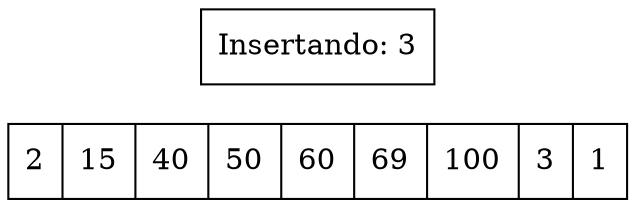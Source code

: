 digraph G{ node [shape = record ];
 rankdir=LR;X[label="{ 2|15|40|50|60|69|100|3|1}" pos = "10,1!" ]puntDer[label="Insertando: 3" pos = "9,2!"] 
}
